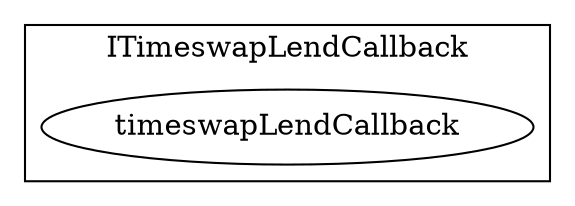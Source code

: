 strict digraph {
subgraph cluster_3650_ITimeswapLendCallback {
label = "ITimeswapLendCallback"
"3650_timeswapLendCallback" [label="timeswapLendCallback"]
}subgraph cluster_solidity {
label = "[Solidity]"
}
}